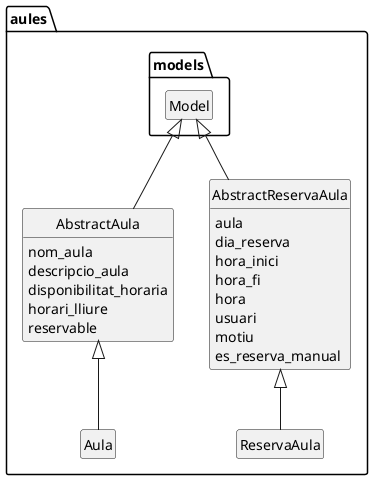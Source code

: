 @startuml

hide circle
hide empty members

package aules {
    class AbstractAula extends models.Model {
        nom_aula
        descripcio_aula
        disponibilitat_horaria
        horari_lliure
        reservable
    }

    class AbstractReservaAula extends models.Model {
        aula
        dia_reserva
        hora_inici
        hora_fi
        hora
        usuari
        motiu
        es_reserva_manual
    }

    class Aula extends AbstractAula

    class ReservaAula extends AbstractReservaAula
}
@enduml
